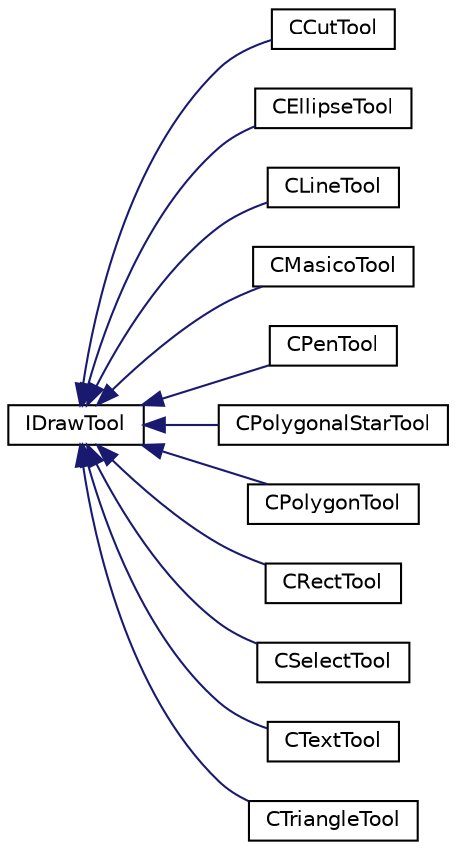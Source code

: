 digraph "类继承关系图"
{
  edge [fontname="Helvetica",fontsize="10",labelfontname="Helvetica",labelfontsize="10"];
  node [fontname="Helvetica",fontsize="10",shape=record];
  rankdir="LR";
  Node0 [label="IDrawTool",height=0.2,width=0.4,color="black", fillcolor="white", style="filled",URL="$class_i_draw_tool.html"];
  Node0 -> Node1 [dir="back",color="midnightblue",fontsize="10",style="solid",fontname="Helvetica"];
  Node1 [label="CCutTool",height=0.2,width=0.4,color="black", fillcolor="white", style="filled",URL="$class_c_cut_tool.html"];
  Node0 -> Node2 [dir="back",color="midnightblue",fontsize="10",style="solid",fontname="Helvetica"];
  Node2 [label="CEllipseTool",height=0.2,width=0.4,color="black", fillcolor="white", style="filled",URL="$class_c_ellipse_tool.html"];
  Node0 -> Node3 [dir="back",color="midnightblue",fontsize="10",style="solid",fontname="Helvetica"];
  Node3 [label="CLineTool",height=0.2,width=0.4,color="black", fillcolor="white", style="filled",URL="$class_c_line_tool.html"];
  Node0 -> Node4 [dir="back",color="midnightblue",fontsize="10",style="solid",fontname="Helvetica"];
  Node4 [label="CMasicoTool",height=0.2,width=0.4,color="black", fillcolor="white", style="filled",URL="$class_c_masico_tool.html"];
  Node0 -> Node5 [dir="back",color="midnightblue",fontsize="10",style="solid",fontname="Helvetica"];
  Node5 [label="CPenTool",height=0.2,width=0.4,color="black", fillcolor="white", style="filled",URL="$class_c_pen_tool.html"];
  Node0 -> Node6 [dir="back",color="midnightblue",fontsize="10",style="solid",fontname="Helvetica"];
  Node6 [label="CPolygonalStarTool",height=0.2,width=0.4,color="black", fillcolor="white", style="filled",URL="$class_c_polygonal_star_tool.html"];
  Node0 -> Node7 [dir="back",color="midnightblue",fontsize="10",style="solid",fontname="Helvetica"];
  Node7 [label="CPolygonTool",height=0.2,width=0.4,color="black", fillcolor="white", style="filled",URL="$class_c_polygon_tool.html"];
  Node0 -> Node8 [dir="back",color="midnightblue",fontsize="10",style="solid",fontname="Helvetica"];
  Node8 [label="CRectTool",height=0.2,width=0.4,color="black", fillcolor="white", style="filled",URL="$class_c_rect_tool.html"];
  Node0 -> Node9 [dir="back",color="midnightblue",fontsize="10",style="solid",fontname="Helvetica"];
  Node9 [label="CSelectTool",height=0.2,width=0.4,color="black", fillcolor="white", style="filled",URL="$class_c_select_tool.html"];
  Node0 -> Node10 [dir="back",color="midnightblue",fontsize="10",style="solid",fontname="Helvetica"];
  Node10 [label="CTextTool",height=0.2,width=0.4,color="black", fillcolor="white", style="filled",URL="$class_c_text_tool.html"];
  Node0 -> Node11 [dir="back",color="midnightblue",fontsize="10",style="solid",fontname="Helvetica"];
  Node11 [label="CTriangleTool",height=0.2,width=0.4,color="black", fillcolor="white", style="filled",URL="$class_c_triangle_tool.html"];
}
